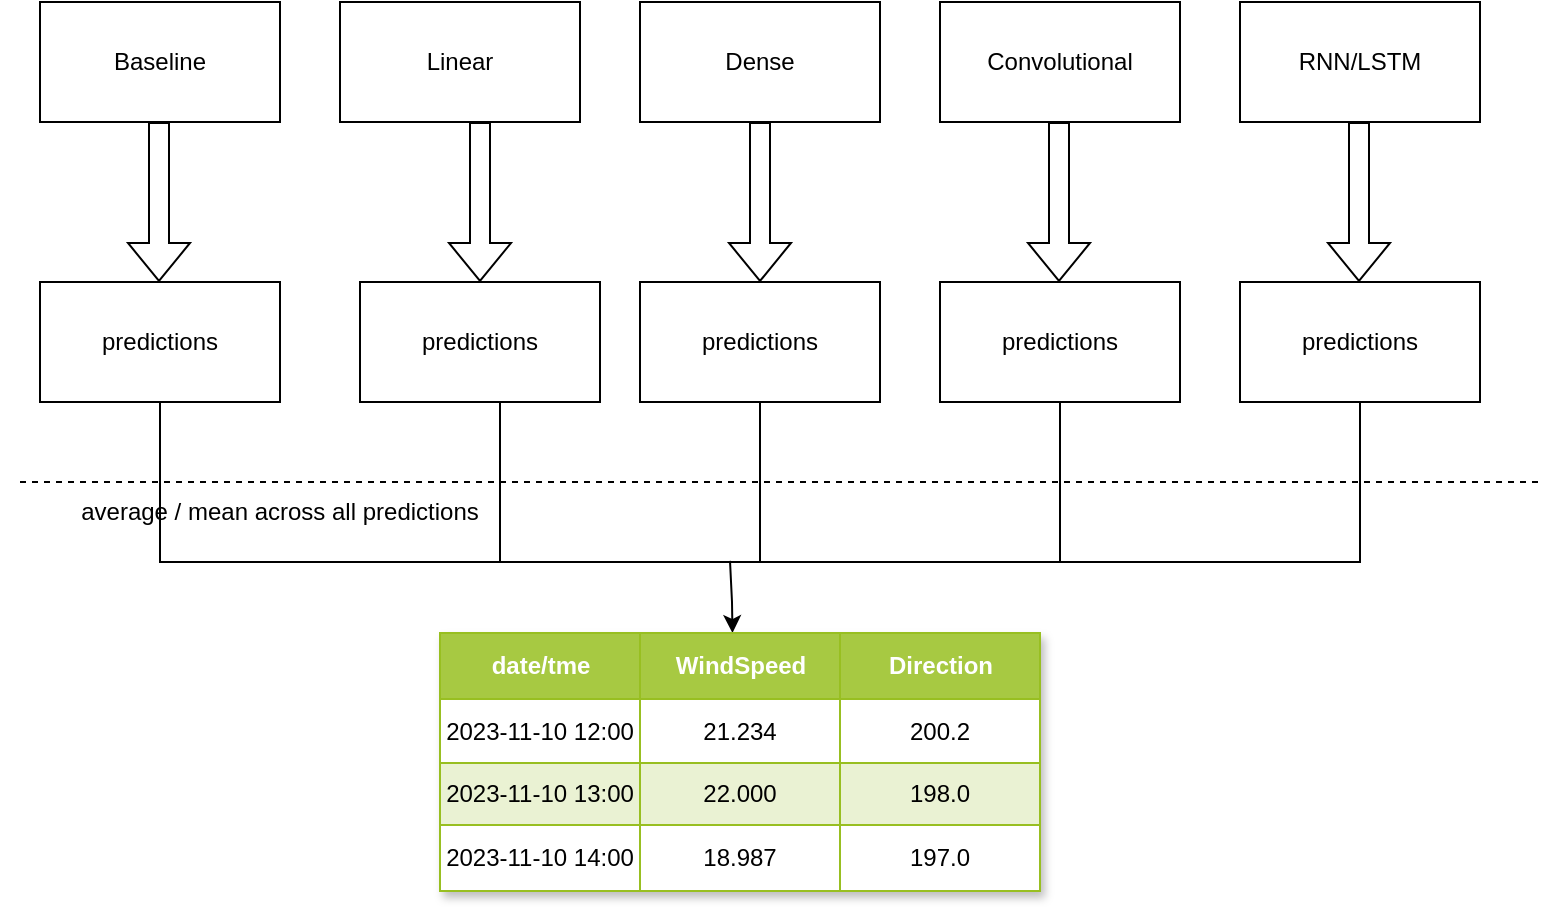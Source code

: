 <mxfile version="21.3.0" type="github">
  <diagram name="Page-1" id="CihTsrCf2k3IG29u-0Vq">
    <mxGraphModel dx="1379" dy="802" grid="1" gridSize="10" guides="1" tooltips="1" connect="1" arrows="1" fold="1" page="1" pageScale="1" pageWidth="850" pageHeight="1100" math="0" shadow="0">
      <root>
        <mxCell id="0" />
        <mxCell id="1" parent="0" />
        <mxCell id="GX0Nh5c_VAy_Vr5mQNcv-1" value="Baseline" style="rounded=0;whiteSpace=wrap;html=1;" vertex="1" parent="1">
          <mxGeometry x="50" y="160" width="120" height="60" as="geometry" />
        </mxCell>
        <mxCell id="GX0Nh5c_VAy_Vr5mQNcv-2" value="Linear" style="rounded=0;whiteSpace=wrap;html=1;" vertex="1" parent="1">
          <mxGeometry x="200" y="160" width="120" height="60" as="geometry" />
        </mxCell>
        <mxCell id="GX0Nh5c_VAy_Vr5mQNcv-3" value="Dense" style="rounded=0;whiteSpace=wrap;html=1;" vertex="1" parent="1">
          <mxGeometry x="350" y="160" width="120" height="60" as="geometry" />
        </mxCell>
        <mxCell id="GX0Nh5c_VAy_Vr5mQNcv-4" value="Convolutional" style="rounded=0;whiteSpace=wrap;html=1;" vertex="1" parent="1">
          <mxGeometry x="500" y="160" width="120" height="60" as="geometry" />
        </mxCell>
        <mxCell id="GX0Nh5c_VAy_Vr5mQNcv-5" value="RNN/LSTM" style="rounded=0;whiteSpace=wrap;html=1;" vertex="1" parent="1">
          <mxGeometry x="650" y="160" width="120" height="60" as="geometry" />
        </mxCell>
        <mxCell id="GX0Nh5c_VAy_Vr5mQNcv-6" value="" style="shape=flexArrow;endArrow=classic;html=1;rounded=0;exitX=0.5;exitY=1;exitDx=0;exitDy=0;" edge="1" parent="1" source="GX0Nh5c_VAy_Vr5mQNcv-3">
          <mxGeometry width="50" height="50" relative="1" as="geometry">
            <mxPoint x="400" y="440" as="sourcePoint" />
            <mxPoint x="410" y="300" as="targetPoint" />
          </mxGeometry>
        </mxCell>
        <mxCell id="GX0Nh5c_VAy_Vr5mQNcv-8" value="" style="shape=flexArrow;endArrow=classic;html=1;rounded=0;exitX=0.5;exitY=1;exitDx=0;exitDy=0;" edge="1" parent="1">
          <mxGeometry width="50" height="50" relative="1" as="geometry">
            <mxPoint x="559.5" y="220" as="sourcePoint" />
            <mxPoint x="559.5" y="300" as="targetPoint" />
          </mxGeometry>
        </mxCell>
        <mxCell id="GX0Nh5c_VAy_Vr5mQNcv-9" value="" style="shape=flexArrow;endArrow=classic;html=1;rounded=0;exitX=0.5;exitY=1;exitDx=0;exitDy=0;" edge="1" parent="1">
          <mxGeometry width="50" height="50" relative="1" as="geometry">
            <mxPoint x="709.5" y="220" as="sourcePoint" />
            <mxPoint x="709.5" y="300" as="targetPoint" />
          </mxGeometry>
        </mxCell>
        <mxCell id="GX0Nh5c_VAy_Vr5mQNcv-10" value="" style="shape=flexArrow;endArrow=classic;html=1;rounded=0;exitX=0.5;exitY=1;exitDx=0;exitDy=0;" edge="1" parent="1">
          <mxGeometry width="50" height="50" relative="1" as="geometry">
            <mxPoint x="270" y="220" as="sourcePoint" />
            <mxPoint x="270" y="300" as="targetPoint" />
          </mxGeometry>
        </mxCell>
        <mxCell id="GX0Nh5c_VAy_Vr5mQNcv-11" value="" style="shape=flexArrow;endArrow=classic;html=1;rounded=0;exitX=0.5;exitY=1;exitDx=0;exitDy=0;" edge="1" parent="1">
          <mxGeometry width="50" height="50" relative="1" as="geometry">
            <mxPoint x="109.5" y="220" as="sourcePoint" />
            <mxPoint x="109.5" y="300" as="targetPoint" />
          </mxGeometry>
        </mxCell>
        <mxCell id="GX0Nh5c_VAy_Vr5mQNcv-12" value="predictions" style="rounded=0;whiteSpace=wrap;html=1;" vertex="1" parent="1">
          <mxGeometry x="50" y="300" width="120" height="60" as="geometry" />
        </mxCell>
        <mxCell id="GX0Nh5c_VAy_Vr5mQNcv-13" value="predictions" style="rounded=0;whiteSpace=wrap;html=1;" vertex="1" parent="1">
          <mxGeometry x="210" y="300" width="120" height="60" as="geometry" />
        </mxCell>
        <mxCell id="GX0Nh5c_VAy_Vr5mQNcv-14" value="predictions" style="rounded=0;whiteSpace=wrap;html=1;" vertex="1" parent="1">
          <mxGeometry x="350" y="300" width="120" height="60" as="geometry" />
        </mxCell>
        <mxCell id="GX0Nh5c_VAy_Vr5mQNcv-15" value="predictions" style="rounded=0;whiteSpace=wrap;html=1;" vertex="1" parent="1">
          <mxGeometry x="500" y="300" width="120" height="60" as="geometry" />
        </mxCell>
        <mxCell id="GX0Nh5c_VAy_Vr5mQNcv-16" value="predictions" style="rounded=0;whiteSpace=wrap;html=1;" vertex="1" parent="1">
          <mxGeometry x="650" y="300" width="120" height="60" as="geometry" />
        </mxCell>
        <mxCell id="GX0Nh5c_VAy_Vr5mQNcv-17" value="" style="endArrow=none;html=1;rounded=0;entryX=0.5;entryY=1;entryDx=0;entryDy=0;" edge="1" parent="1" target="GX0Nh5c_VAy_Vr5mQNcv-12">
          <mxGeometry width="50" height="50" relative="1" as="geometry">
            <mxPoint x="400" y="440" as="sourcePoint" />
            <mxPoint x="450" y="390" as="targetPoint" />
            <Array as="points">
              <mxPoint x="110" y="440" />
            </Array>
          </mxGeometry>
        </mxCell>
        <mxCell id="GX0Nh5c_VAy_Vr5mQNcv-18" value="" style="endArrow=none;html=1;rounded=0;entryX=0.5;entryY=1;entryDx=0;entryDy=0;" edge="1" parent="1">
          <mxGeometry width="50" height="50" relative="1" as="geometry">
            <mxPoint x="570" y="440" as="sourcePoint" />
            <mxPoint x="280" y="360" as="targetPoint" />
            <Array as="points">
              <mxPoint x="280" y="440" />
            </Array>
          </mxGeometry>
        </mxCell>
        <mxCell id="GX0Nh5c_VAy_Vr5mQNcv-19" value="" style="endArrow=none;html=1;rounded=0;entryX=0.5;entryY=1;entryDx=0;entryDy=0;" edge="1" parent="1">
          <mxGeometry width="50" height="50" relative="1" as="geometry">
            <mxPoint x="700" y="440" as="sourcePoint" />
            <mxPoint x="410" y="360" as="targetPoint" />
            <Array as="points">
              <mxPoint x="410" y="440" />
            </Array>
          </mxGeometry>
        </mxCell>
        <mxCell id="GX0Nh5c_VAy_Vr5mQNcv-20" value="" style="endArrow=none;html=1;rounded=0;entryX=0.5;entryY=1;entryDx=0;entryDy=0;" edge="1" parent="1">
          <mxGeometry width="50" height="50" relative="1" as="geometry">
            <mxPoint x="710" y="440" as="sourcePoint" />
            <mxPoint x="560" y="360" as="targetPoint" />
            <Array as="points">
              <mxPoint x="560" y="440" />
            </Array>
          </mxGeometry>
        </mxCell>
        <mxCell id="GX0Nh5c_VAy_Vr5mQNcv-21" value="" style="endArrow=none;html=1;rounded=0;entryX=0.5;entryY=1;entryDx=0;entryDy=0;" edge="1" parent="1">
          <mxGeometry width="50" height="50" relative="1" as="geometry">
            <mxPoint x="560" y="440" as="sourcePoint" />
            <mxPoint x="710" y="360" as="targetPoint" />
            <Array as="points">
              <mxPoint x="710" y="440" />
            </Array>
          </mxGeometry>
        </mxCell>
        <mxCell id="GX0Nh5c_VAy_Vr5mQNcv-23" value="" style="endArrow=none;dashed=1;html=1;rounded=0;" edge="1" parent="1">
          <mxGeometry width="50" height="50" relative="1" as="geometry">
            <mxPoint x="40" y="400" as="sourcePoint" />
            <mxPoint x="800" y="400" as="targetPoint" />
          </mxGeometry>
        </mxCell>
        <mxCell id="GX0Nh5c_VAy_Vr5mQNcv-24" value="average / mean across all predictions" style="text;html=1;strokeColor=none;fillColor=none;align=center;verticalAlign=middle;whiteSpace=wrap;rounded=0;" vertex="1" parent="1">
          <mxGeometry x="30" y="400" width="280" height="30" as="geometry" />
        </mxCell>
        <mxCell id="GX0Nh5c_VAy_Vr5mQNcv-46" value="" style="endArrow=classic;html=1;rounded=0;entryX=0.475;entryY=-0.033;entryDx=0;entryDy=0;entryPerimeter=0;" edge="1" parent="1">
          <mxGeometry width="50" height="50" relative="1" as="geometry">
            <mxPoint x="395" y="439.46" as="sourcePoint" />
            <mxPoint x="396.25" y="475.5" as="targetPoint" />
            <Array as="points">
              <mxPoint x="396" y="460" />
            </Array>
          </mxGeometry>
        </mxCell>
        <mxCell id="GX0Nh5c_VAy_Vr5mQNcv-47" value="Assets" style="childLayout=tableLayout;recursiveResize=0;strokeColor=#98bf21;fillColor=#A7C942;shadow=1;" vertex="1" parent="1">
          <mxGeometry x="250" y="475.5" width="300" height="129" as="geometry" />
        </mxCell>
        <mxCell id="GX0Nh5c_VAy_Vr5mQNcv-48" style="shape=tableRow;horizontal=0;startSize=0;swimlaneHead=0;swimlaneBody=0;top=0;left=0;bottom=0;right=0;dropTarget=0;collapsible=0;recursiveResize=0;expand=0;fontStyle=0;strokeColor=inherit;fillColor=#ffffff;" vertex="1" parent="GX0Nh5c_VAy_Vr5mQNcv-47">
          <mxGeometry width="300" height="33" as="geometry" />
        </mxCell>
        <mxCell id="GX0Nh5c_VAy_Vr5mQNcv-49" value="date/tme" style="connectable=0;recursiveResize=0;strokeColor=inherit;fillColor=#A7C942;align=center;fontStyle=1;fontColor=#FFFFFF;html=1;" vertex="1" parent="GX0Nh5c_VAy_Vr5mQNcv-48">
          <mxGeometry width="100" height="33" as="geometry">
            <mxRectangle width="100" height="33" as="alternateBounds" />
          </mxGeometry>
        </mxCell>
        <mxCell id="GX0Nh5c_VAy_Vr5mQNcv-50" value="WindSpeed" style="connectable=0;recursiveResize=0;strokeColor=inherit;fillColor=#A7C942;align=center;fontStyle=1;fontColor=#FFFFFF;html=1;" vertex="1" parent="GX0Nh5c_VAy_Vr5mQNcv-48">
          <mxGeometry x="100" width="100" height="33" as="geometry">
            <mxRectangle width="100" height="33" as="alternateBounds" />
          </mxGeometry>
        </mxCell>
        <mxCell id="GX0Nh5c_VAy_Vr5mQNcv-51" value="Direction" style="connectable=0;recursiveResize=0;strokeColor=inherit;fillColor=#A7C942;align=center;fontStyle=1;fontColor=#FFFFFF;html=1;" vertex="1" parent="GX0Nh5c_VAy_Vr5mQNcv-48">
          <mxGeometry x="200" width="100" height="33" as="geometry">
            <mxRectangle width="100" height="33" as="alternateBounds" />
          </mxGeometry>
        </mxCell>
        <mxCell id="GX0Nh5c_VAy_Vr5mQNcv-52" value="" style="shape=tableRow;horizontal=0;startSize=0;swimlaneHead=0;swimlaneBody=0;top=0;left=0;bottom=0;right=0;dropTarget=0;collapsible=0;recursiveResize=0;expand=0;fontStyle=0;strokeColor=inherit;fillColor=#ffffff;" vertex="1" parent="GX0Nh5c_VAy_Vr5mQNcv-47">
          <mxGeometry y="33" width="300" height="32" as="geometry" />
        </mxCell>
        <mxCell id="GX0Nh5c_VAy_Vr5mQNcv-53" value="2023-11-10 12:00" style="connectable=0;recursiveResize=0;strokeColor=inherit;fillColor=inherit;align=center;whiteSpace=wrap;html=1;" vertex="1" parent="GX0Nh5c_VAy_Vr5mQNcv-52">
          <mxGeometry width="100" height="32" as="geometry">
            <mxRectangle width="100" height="32" as="alternateBounds" />
          </mxGeometry>
        </mxCell>
        <mxCell id="GX0Nh5c_VAy_Vr5mQNcv-54" value="21.234" style="connectable=0;recursiveResize=0;strokeColor=inherit;fillColor=inherit;align=center;whiteSpace=wrap;html=1;" vertex="1" parent="GX0Nh5c_VAy_Vr5mQNcv-52">
          <mxGeometry x="100" width="100" height="32" as="geometry">
            <mxRectangle width="100" height="32" as="alternateBounds" />
          </mxGeometry>
        </mxCell>
        <mxCell id="GX0Nh5c_VAy_Vr5mQNcv-55" value="200.2" style="connectable=0;recursiveResize=0;strokeColor=inherit;fillColor=inherit;align=center;whiteSpace=wrap;html=1;" vertex="1" parent="GX0Nh5c_VAy_Vr5mQNcv-52">
          <mxGeometry x="200" width="100" height="32" as="geometry">
            <mxRectangle width="100" height="32" as="alternateBounds" />
          </mxGeometry>
        </mxCell>
        <mxCell id="GX0Nh5c_VAy_Vr5mQNcv-56" value="" style="shape=tableRow;horizontal=0;startSize=0;swimlaneHead=0;swimlaneBody=0;top=0;left=0;bottom=0;right=0;dropTarget=0;collapsible=0;recursiveResize=0;expand=0;fontStyle=1;strokeColor=inherit;fillColor=#EAF2D3;" vertex="1" parent="GX0Nh5c_VAy_Vr5mQNcv-47">
          <mxGeometry y="65" width="300" height="31" as="geometry" />
        </mxCell>
        <mxCell id="GX0Nh5c_VAy_Vr5mQNcv-57" value="2023-11-10 13:00" style="connectable=0;recursiveResize=0;strokeColor=inherit;fillColor=inherit;whiteSpace=wrap;html=1;" vertex="1" parent="GX0Nh5c_VAy_Vr5mQNcv-56">
          <mxGeometry width="100" height="31" as="geometry">
            <mxRectangle width="100" height="31" as="alternateBounds" />
          </mxGeometry>
        </mxCell>
        <mxCell id="GX0Nh5c_VAy_Vr5mQNcv-58" value="22.000" style="connectable=0;recursiveResize=0;strokeColor=inherit;fillColor=inherit;whiteSpace=wrap;html=1;" vertex="1" parent="GX0Nh5c_VAy_Vr5mQNcv-56">
          <mxGeometry x="100" width="100" height="31" as="geometry">
            <mxRectangle width="100" height="31" as="alternateBounds" />
          </mxGeometry>
        </mxCell>
        <mxCell id="GX0Nh5c_VAy_Vr5mQNcv-59" value="198.0" style="connectable=0;recursiveResize=0;strokeColor=inherit;fillColor=inherit;whiteSpace=wrap;html=1;" vertex="1" parent="GX0Nh5c_VAy_Vr5mQNcv-56">
          <mxGeometry x="200" width="100" height="31" as="geometry">
            <mxRectangle width="100" height="31" as="alternateBounds" />
          </mxGeometry>
        </mxCell>
        <mxCell id="GX0Nh5c_VAy_Vr5mQNcv-60" value="" style="shape=tableRow;horizontal=0;startSize=0;swimlaneHead=0;swimlaneBody=0;top=0;left=0;bottom=0;right=0;dropTarget=0;collapsible=0;recursiveResize=0;expand=0;fontStyle=0;strokeColor=inherit;fillColor=#ffffff;" vertex="1" parent="GX0Nh5c_VAy_Vr5mQNcv-47">
          <mxGeometry y="96" width="300" height="33" as="geometry" />
        </mxCell>
        <mxCell id="GX0Nh5c_VAy_Vr5mQNcv-61" value="2023-11-10 14:00" style="connectable=0;recursiveResize=0;strokeColor=inherit;fillColor=inherit;fontStyle=0;align=center;whiteSpace=wrap;html=1;" vertex="1" parent="GX0Nh5c_VAy_Vr5mQNcv-60">
          <mxGeometry width="100" height="33" as="geometry">
            <mxRectangle width="100" height="33" as="alternateBounds" />
          </mxGeometry>
        </mxCell>
        <mxCell id="GX0Nh5c_VAy_Vr5mQNcv-62" value="18.987" style="connectable=0;recursiveResize=0;strokeColor=inherit;fillColor=inherit;fontStyle=0;align=center;whiteSpace=wrap;html=1;" vertex="1" parent="GX0Nh5c_VAy_Vr5mQNcv-60">
          <mxGeometry x="100" width="100" height="33" as="geometry">
            <mxRectangle width="100" height="33" as="alternateBounds" />
          </mxGeometry>
        </mxCell>
        <mxCell id="GX0Nh5c_VAy_Vr5mQNcv-63" value="197.0" style="connectable=0;recursiveResize=0;strokeColor=inherit;fillColor=inherit;fontStyle=0;align=center;whiteSpace=wrap;html=1;" vertex="1" parent="GX0Nh5c_VAy_Vr5mQNcv-60">
          <mxGeometry x="200" width="100" height="33" as="geometry">
            <mxRectangle width="100" height="33" as="alternateBounds" />
          </mxGeometry>
        </mxCell>
      </root>
    </mxGraphModel>
  </diagram>
</mxfile>
